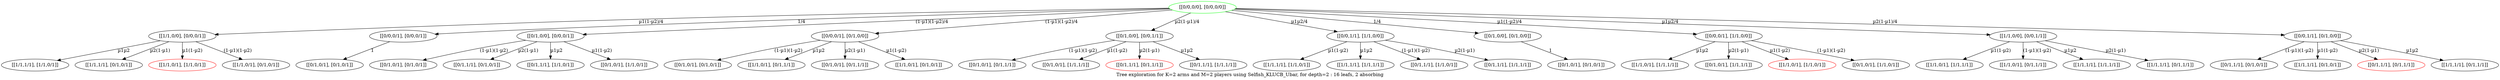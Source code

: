 digraph {
	overlap=false
	label="Tree exploration for K=2 arms and M=2 players using Selfish_KLUCB_Ubar, for depth=2 : 16 leafs, 2 absorbing"
	0 [label="[[0/0,0/0], [0/0,0/0]]" color=green]
	0 -> 1 [label="µ1(1-µ2)/4" color=black]
	0 -> 2 [label="1/4" color=black]
	0 -> 3 [label="(1-µ1)(1-µ2)/4" color=black]
	0 -> 4 [label="(1-µ1)(1-µ2)/4" color=black]
	0 -> 5 [label="µ2(1-µ1)/4" color=black]
	0 -> 6 [label="µ1µ2/4" color=black]
	0 -> 7 [label="1/4" color=black]
	0 -> 8 [label="µ1(1-µ2)/4" color=black]
	0 -> 9 [label="µ1µ2/4" color=black]
	0 -> 10 [label="µ2(1-µ1)/4" color=black]
	1 [label="[[1/1,0/0], [0/0,0/1]]"]
	1 -> 11 [label="µ1µ2" color=black]
	1 -> 12 [label="µ2(1-µ1)" color=black]
	1 -> 13 [label="µ1(1-µ2)" color=black]
	1 -> 14 [label="(1-µ1)(1-µ2)" color=black]
	2 [label="[[0/0,0/1], [0/0,0/1]]"]
	2 -> 15 [label=1 color=black]
	3 [label="[[0/1,0/0], [0/0,0/1]]"]
	3 -> 16 [label="(1-µ1)(1-µ2)" color=black]
	3 -> 17 [label="µ2(1-µ1)" color=black]
	3 -> 18 [label="µ1µ2" color=black]
	3 -> 19 [label="µ1(1-µ2)" color=black]
	4 [label="[[0/0,0/1], [0/1,0/0]]"]
	4 -> 20 [label="(1-µ1)(1-µ2)" color=black]
	4 -> 21 [label="µ1µ2" color=black]
	4 -> 22 [label="µ2(1-µ1)" color=black]
	4 -> 23 [label="µ1(1-µ2)" color=black]
	5 [label="[[0/1,0/0], [0/0,1/1]]"]
	5 -> 24 [label="(1-µ1)(1-µ2)" color=black]
	5 -> 25 [label="µ1(1-µ2)" color=black]
	5 -> 26 [label="µ2(1-µ1)" color=black]
	5 -> 27 [label="µ1µ2" color=black]
	6 [label="[[0/0,1/1], [1/1,0/0]]"]
	6 -> 28 [label="µ1(1-µ2)" color=black]
	6 -> 29 [label="µ1µ2" color=black]
	6 -> 30 [label="(1-µ1)(1-µ2)" color=black]
	6 -> 31 [label="µ2(1-µ1)" color=black]
	7 [label="[[0/1,0/0], [0/1,0/0]]"]
	7 -> 32 [label=1 color=black]
	8 [label="[[0/0,0/1], [1/1,0/0]]"]
	8 -> 33 [label="µ1µ2" color=black]
	8 -> 34 [label="µ2(1-µ1)" color=black]
	8 -> 35 [label="µ1(1-µ2)" color=black]
	8 -> 36 [label="(1-µ1)(1-µ2)" color=black]
	9 [label="[[1/1,0/0], [0/0,1/1]]"]
	9 -> 37 [label="µ1(1-µ2)" color=black]
	9 -> 38 [label="(1-µ1)(1-µ2)" color=black]
	9 -> 39 [label="µ1µ2" color=black]
	9 -> 40 [label="µ2(1-µ1)" color=black]
	10 [label="[[0/0,1/1], [0/1,0/0]]"]
	10 -> 41 [label="(1-µ1)(1-µ2)" color=black]
	10 -> 42 [label="µ1(1-µ2)" color=black]
	10 -> 43 [label="µ2(1-µ1)" color=black]
	10 -> 44 [label="µ1µ2" color=black]
	11 [label="[[1/1,1/1], [1/1,0/1]]"]
	12 [label="[[1/1,1/1], [0/1,0/1]]"]
	13 [label="[[1/1,0/1], [1/1,0/1]]" color=red]
	14 [label="[[1/1,0/1], [0/1,0/1]]"]
	15 [label="[[0/1,0/1], [0/1,0/1]]"]
	16 [label="[[0/1,0/1], [0/1,0/1]]"]
	17 [label="[[0/1,1/1], [0/1,0/1]]"]
	18 [label="[[0/1,1/1], [1/1,0/1]]"]
	19 [label="[[0/1,0/1], [1/1,0/1]]"]
	20 [label="[[0/1,0/1], [0/1,0/1]]"]
	21 [label="[[1/1,0/1], [0/1,1/1]]"]
	22 [label="[[0/1,0/1], [0/1,1/1]]"]
	23 [label="[[1/1,0/1], [0/1,0/1]]"]
	24 [label="[[0/1,0/1], [0/1,1/1]]"]
	25 [label="[[0/1,0/1], [1/1,1/1]]"]
	26 [label="[[0/1,1/1], [0/1,1/1]]" color=red]
	27 [label="[[0/1,1/1], [1/1,1/1]]"]
	28 [label="[[1/1,1/1], [1/1,0/1]]"]
	29 [label="[[1/1,1/1], [1/1,1/1]]"]
	30 [label="[[0/1,1/1], [1/1,0/1]]"]
	31 [label="[[0/1,1/1], [1/1,1/1]]"]
	32 [label="[[0/1,0/1], [0/1,0/1]]"]
	33 [label="[[1/1,0/1], [1/1,1/1]]"]
	34 [label="[[0/1,0/1], [1/1,1/1]]"]
	35 [label="[[1/1,0/1], [1/1,0/1]]" color=red]
	36 [label="[[0/1,0/1], [1/1,0/1]]"]
	37 [label="[[1/1,0/1], [1/1,1/1]]"]
	38 [label="[[1/1,0/1], [0/1,1/1]]"]
	39 [label="[[1/1,1/1], [1/1,1/1]]"]
	40 [label="[[1/1,1/1], [0/1,1/1]]"]
	41 [label="[[0/1,1/1], [0/1,0/1]]"]
	42 [label="[[1/1,1/1], [0/1,0/1]]"]
	43 [label="[[0/1,1/1], [0/1,1/1]]" color=red]
	44 [label="[[1/1,1/1], [0/1,1/1]]"]
}
